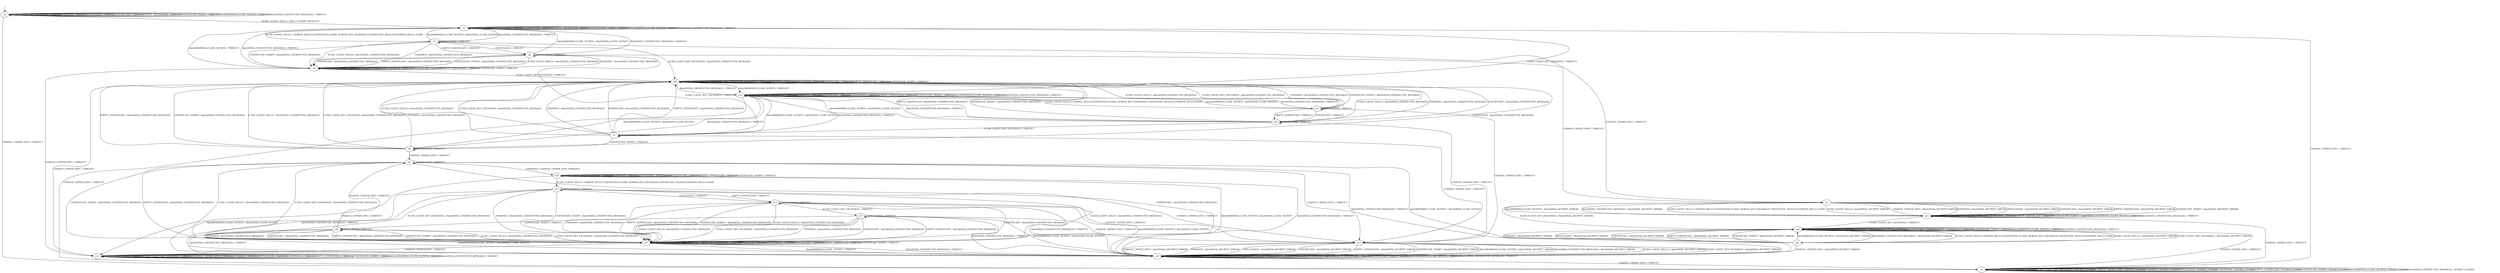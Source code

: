 digraph h4 {
s0 [label="s0"];
s1 [label="s1"];
s2 [label="s2"];
s3 [label="s3"];
s4 [label="s4"];
s5 [label="s5"];
s6 [label="s6"];
s7 [label="s7"];
s8 [label="s8"];
s9 [label="s9"];
s10 [label="s10"];
s11 [label="s11"];
s12 [label="s12"];
s13 [label="s13"];
s14 [label="s14"];
s15 [label="s15"];
s16 [label="s16"];
s17 [label="s17"];
s18 [label="s18"];
s19 [label="s19"];
s20 [label="s20"];
s21 [label="s21"];
s22 [label="s22"];
s23 [label="s23"];
s24 [label="s24"];
s25 [label="s25"];
s0 -> s1 [label="ECDH_CLIENT_HELLO / HELLO_VERIFY_REQUEST"];
s0 -> s0 [label="ECDH_CLIENT_KEY_EXCHANGE / TIMEOUT"];
s0 -> s2 [label="CHANGE_CIPHER_SPEC / TIMEOUT"];
s0 -> s0 [label="FINISHED / TIMEOUT"];
s0 -> s0 [label="APPLICATION / TIMEOUT"];
s0 -> s0 [label="CERTIFICATE / TIMEOUT"];
s0 -> s0 [label="EMPTY_CERTIFICATE / TIMEOUT"];
s0 -> s0 [label="CERTIFICATE_VERIFY / TIMEOUT"];
s0 -> s0 [label="Alert(WARNING,CLOSE_NOTIFY) / TIMEOUT"];
s0 -> s0 [label="Alert(FATAL,UNEXPECTED_MESSAGE) / TIMEOUT"];
s1 -> s3 [label="ECDH_CLIENT_HELLO / SERVER_HELLO,CERTIFICATE,ECDHE_SERVER_KEY_EXCHANGE,CERTIFICATE_REQUEST,SERVER_HELLO_DONE"];
s1 -> s19 [label="ECDH_CLIENT_KEY_EXCHANGE / TIMEOUT"];
s1 -> s2 [label="CHANGE_CIPHER_SPEC / TIMEOUT"];
s1 -> s1 [label="FINISHED / TIMEOUT"];
s1 -> s1 [label="APPLICATION / TIMEOUT"];
s1 -> s1 [label="CERTIFICATE / TIMEOUT"];
s1 -> s1 [label="EMPTY_CERTIFICATE / TIMEOUT"];
s1 -> s1 [label="CERTIFICATE_VERIFY / TIMEOUT"];
s1 -> s1 [label="Alert(WARNING,CLOSE_NOTIFY) / TIMEOUT"];
s1 -> s1 [label="Alert(FATAL,UNEXPECTED_MESSAGE) / TIMEOUT"];
s2 -> s2 [label="ECDH_CLIENT_HELLO / SOCKET_CLOSED"];
s2 -> s2 [label="ECDH_CLIENT_KEY_EXCHANGE / SOCKET_CLOSED"];
s2 -> s2 [label="CHANGE_CIPHER_SPEC / SOCKET_CLOSED"];
s2 -> s2 [label="FINISHED / SOCKET_CLOSED"];
s2 -> s2 [label="APPLICATION / SOCKET_CLOSED"];
s2 -> s2 [label="CERTIFICATE / SOCKET_CLOSED"];
s2 -> s2 [label="EMPTY_CERTIFICATE / SOCKET_CLOSED"];
s2 -> s2 [label="CERTIFICATE_VERIFY / SOCKET_CLOSED"];
s2 -> s2 [label="Alert(WARNING,CLOSE_NOTIFY) / SOCKET_CLOSED"];
s2 -> s2 [label="Alert(FATAL,UNEXPECTED_MESSAGE) / SOCKET_CLOSED"];
s3 -> s4 [label="ECDH_CLIENT_HELLO / Alert(FATAL,UNEXPECTED_MESSAGE)"];
s3 -> s20 [label="ECDH_CLIENT_KEY_EXCHANGE / Alert(FATAL,UNEXPECTED_MESSAGE)"];
s3 -> s5 [label="CHANGE_CIPHER_SPEC / TIMEOUT"];
s3 -> s4 [label="FINISHED / Alert(FATAL,UNEXPECTED_MESSAGE)"];
s3 -> s3 [label="APPLICATION / TIMEOUT"];
s3 -> s6 [label="CERTIFICATE / TIMEOUT"];
s3 -> s6 [label="EMPTY_CERTIFICATE / TIMEOUT"];
s3 -> s4 [label="CERTIFICATE_VERIFY / Alert(FATAL,UNEXPECTED_MESSAGE)"];
s3 -> s1 [label="Alert(WARNING,CLOSE_NOTIFY) / Alert(FATAL,CLOSE_NOTIFY)"];
s3 -> s1 [label="Alert(FATAL,UNEXPECTED_MESSAGE) / TIMEOUT"];
s4 -> s4 [label="ECDH_CLIENT_HELLO / TIMEOUT"];
s4 -> s20 [label="ECDH_CLIENT_KEY_EXCHANGE / TIMEOUT"];
s4 -> s11 [label="CHANGE_CIPHER_SPEC / TIMEOUT"];
s4 -> s4 [label="FINISHED / TIMEOUT"];
s4 -> s4 [label="APPLICATION / TIMEOUT"];
s4 -> s4 [label="CERTIFICATE / TIMEOUT"];
s4 -> s4 [label="EMPTY_CERTIFICATE / TIMEOUT"];
s4 -> s4 [label="CERTIFICATE_VERIFY / TIMEOUT"];
s4 -> s1 [label="Alert(WARNING,CLOSE_NOTIFY) / TIMEOUT"];
s4 -> s1 [label="Alert(FATAL,UNEXPECTED_MESSAGE) / TIMEOUT"];
s5 -> s21 [label="ECDH_CLIENT_HELLO / Alert(FATAL,DECRYPT_ERROR)"];
s5 -> s22 [label="ECDH_CLIENT_KEY_EXCHANGE / Alert(FATAL,DECRYPT_ERROR)"];
s5 -> s21 [label="CHANGE_CIPHER_SPEC / Alert(FATAL,DECRYPT_ERROR)"];
s5 -> s21 [label="FINISHED / Alert(FATAL,DECRYPT_ERROR)"];
s5 -> s21 [label="APPLICATION / Alert(FATAL,DECRYPT_ERROR)"];
s5 -> s21 [label="CERTIFICATE / Alert(FATAL,DECRYPT_ERROR)"];
s5 -> s21 [label="EMPTY_CERTIFICATE / Alert(FATAL,DECRYPT_ERROR)"];
s5 -> s21 [label="CERTIFICATE_VERIFY / Alert(FATAL,DECRYPT_ERROR)"];
s5 -> s21 [label="Alert(WARNING,CLOSE_NOTIFY) / Alert(FATAL,DECRYPT_ERROR)"];
s5 -> s21 [label="Alert(FATAL,UNEXPECTED_MESSAGE) / Alert(FATAL,DECRYPT_ERROR)"];
s6 -> s4 [label="ECDH_CLIENT_HELLO / Alert(FATAL,UNEXPECTED_MESSAGE)"];
s6 -> s7 [label="ECDH_CLIENT_KEY_EXCHANGE / TIMEOUT"];
s6 -> s5 [label="CHANGE_CIPHER_SPEC / TIMEOUT"];
s6 -> s4 [label="FINISHED / Alert(FATAL,UNEXPECTED_MESSAGE)"];
s6 -> s6 [label="APPLICATION / TIMEOUT"];
s6 -> s4 [label="CERTIFICATE / Alert(FATAL,UNEXPECTED_MESSAGE)"];
s6 -> s4 [label="EMPTY_CERTIFICATE / Alert(FATAL,UNEXPECTED_MESSAGE)"];
s6 -> s4 [label="CERTIFICATE_VERIFY / Alert(FATAL,UNEXPECTED_MESSAGE)"];
s6 -> s1 [label="Alert(WARNING,CLOSE_NOTIFY) / Alert(FATAL,CLOSE_NOTIFY)"];
s6 -> s1 [label="Alert(FATAL,UNEXPECTED_MESSAGE) / TIMEOUT"];
s7 -> s20 [label="ECDH_CLIENT_HELLO / Alert(FATAL,UNEXPECTED_MESSAGE)"];
s7 -> s20 [label="ECDH_CLIENT_KEY_EXCHANGE / Alert(FATAL,UNEXPECTED_MESSAGE)"];
s7 -> s12 [label="CHANGE_CIPHER_SPEC / TIMEOUT"];
s7 -> s20 [label="FINISHED / Alert(FATAL,UNEXPECTED_MESSAGE)"];
s7 -> s7 [label="APPLICATION / TIMEOUT"];
s7 -> s20 [label="CERTIFICATE / Alert(FATAL,UNEXPECTED_MESSAGE)"];
s7 -> s20 [label="EMPTY_CERTIFICATE / Alert(FATAL,UNEXPECTED_MESSAGE)"];
s7 -> s8 [label="CERTIFICATE_VERIFY / TIMEOUT"];
s7 -> s19 [label="Alert(WARNING,CLOSE_NOTIFY) / Alert(FATAL,CLOSE_NOTIFY)"];
s7 -> s19 [label="Alert(FATAL,UNEXPECTED_MESSAGE) / TIMEOUT"];
s8 -> s20 [label="ECDH_CLIENT_HELLO / Alert(FATAL,UNEXPECTED_MESSAGE)"];
s8 -> s20 [label="ECDH_CLIENT_KEY_EXCHANGE / Alert(FATAL,UNEXPECTED_MESSAGE)"];
s8 -> s9 [label="CHANGE_CIPHER_SPEC / TIMEOUT"];
s8 -> s20 [label="FINISHED / Alert(FATAL,UNEXPECTED_MESSAGE)"];
s8 -> s8 [label="APPLICATION / TIMEOUT"];
s8 -> s20 [label="CERTIFICATE / Alert(FATAL,UNEXPECTED_MESSAGE)"];
s8 -> s20 [label="EMPTY_CERTIFICATE / Alert(FATAL,UNEXPECTED_MESSAGE)"];
s8 -> s20 [label="CERTIFICATE_VERIFY / Alert(FATAL,UNEXPECTED_MESSAGE)"];
s8 -> s19 [label="Alert(WARNING,CLOSE_NOTIFY) / Alert(FATAL,CLOSE_NOTIFY)"];
s8 -> s19 [label="Alert(FATAL,UNEXPECTED_MESSAGE) / TIMEOUT"];
s9 -> s17 [label="ECDH_CLIENT_HELLO / Alert(FATAL,UNEXPECTED_MESSAGE)"];
s9 -> s17 [label="ECDH_CLIENT_KEY_EXCHANGE / Alert(FATAL,UNEXPECTED_MESSAGE)"];
s9 -> s12 [label="CHANGE_CIPHER_SPEC / TIMEOUT"];
s9 -> s10 [label="FINISHED / CHANGE_CIPHER_SPEC,FINISHED"];
s9 -> s9 [label="APPLICATION / TIMEOUT"];
s9 -> s17 [label="CERTIFICATE / Alert(FATAL,UNEXPECTED_MESSAGE)"];
s9 -> s17 [label="EMPTY_CERTIFICATE / Alert(FATAL,UNEXPECTED_MESSAGE)"];
s9 -> s17 [label="CERTIFICATE_VERIFY / Alert(FATAL,UNEXPECTED_MESSAGE)"];
s9 -> s18 [label="Alert(WARNING,CLOSE_NOTIFY) / Alert(FATAL,CLOSE_NOTIFY)"];
s9 -> s18 [label="Alert(FATAL,UNEXPECTED_MESSAGE) / TIMEOUT"];
s10 -> s13 [label="ECDH_CLIENT_HELLO / SERVER_HELLO,CERTIFICATE,ECDHE_SERVER_KEY_EXCHANGE,CERTIFICATE_REQUEST,SERVER_HELLO_DONE"];
s10 -> s10 [label="ECDH_CLIENT_KEY_EXCHANGE / TIMEOUT"];
s10 -> s11 [label="CHANGE_CIPHER_SPEC / TIMEOUT"];
s10 -> s10 [label="FINISHED / TIMEOUT"];
s10 -> s10 [label="APPLICATION / APPLICATION"];
s10 -> s10 [label="CERTIFICATE / TIMEOUT"];
s10 -> s10 [label="EMPTY_CERTIFICATE / TIMEOUT"];
s10 -> s10 [label="CERTIFICATE_VERIFY / TIMEOUT"];
s10 -> s18 [label="Alert(WARNING,CLOSE_NOTIFY) / Alert(FATAL,CLOSE_NOTIFY)"];
s10 -> s18 [label="Alert(FATAL,UNEXPECTED_MESSAGE) / TIMEOUT"];
s11 -> s11 [label="ECDH_CLIENT_HELLO / TIMEOUT"];
s11 -> s11 [label="ECDH_CLIENT_KEY_EXCHANGE / TIMEOUT"];
s11 -> s11 [label="CHANGE_CIPHER_SPEC / TIMEOUT"];
s11 -> s11 [label="FINISHED / TIMEOUT"];
s11 -> s11 [label="APPLICATION / TIMEOUT"];
s11 -> s11 [label="CERTIFICATE / TIMEOUT"];
s11 -> s11 [label="EMPTY_CERTIFICATE / TIMEOUT"];
s11 -> s11 [label="CERTIFICATE_VERIFY / TIMEOUT"];
s11 -> s11 [label="Alert(WARNING,CLOSE_NOTIFY) / TIMEOUT"];
s11 -> s11 [label="Alert(FATAL,UNEXPECTED_MESSAGE) / TIMEOUT"];
s12 -> s18 [label="ECDH_CLIENT_HELLO / Alert(FATAL,DECRYPT_ERROR)"];
s12 -> s18 [label="ECDH_CLIENT_KEY_EXCHANGE / Alert(FATAL,DECRYPT_ERROR)"];
s12 -> s18 [label="CHANGE_CIPHER_SPEC / Alert(FATAL,DECRYPT_ERROR)"];
s12 -> s18 [label="FINISHED / Alert(FATAL,DECRYPT_ERROR)"];
s12 -> s18 [label="APPLICATION / Alert(FATAL,DECRYPT_ERROR)"];
s12 -> s18 [label="CERTIFICATE / Alert(FATAL,DECRYPT_ERROR)"];
s12 -> s18 [label="EMPTY_CERTIFICATE / Alert(FATAL,DECRYPT_ERROR)"];
s12 -> s18 [label="CERTIFICATE_VERIFY / Alert(FATAL,DECRYPT_ERROR)"];
s12 -> s18 [label="Alert(WARNING,CLOSE_NOTIFY) / Alert(FATAL,DECRYPT_ERROR)"];
s12 -> s18 [label="Alert(FATAL,UNEXPECTED_MESSAGE) / Alert(FATAL,DECRYPT_ERROR)"];
s13 -> s17 [label="ECDH_CLIENT_HELLO / Alert(FATAL,UNEXPECTED_MESSAGE)"];
s13 -> s17 [label="ECDH_CLIENT_KEY_EXCHANGE / Alert(FATAL,UNEXPECTED_MESSAGE)"];
s13 -> s12 [label="CHANGE_CIPHER_SPEC / TIMEOUT"];
s13 -> s17 [label="FINISHED / Alert(FATAL,UNEXPECTED_MESSAGE)"];
s13 -> s13 [label="APPLICATION / TIMEOUT"];
s13 -> s14 [label="CERTIFICATE / TIMEOUT"];
s13 -> s14 [label="EMPTY_CERTIFICATE / TIMEOUT"];
s13 -> s17 [label="CERTIFICATE_VERIFY / Alert(FATAL,UNEXPECTED_MESSAGE)"];
s13 -> s18 [label="Alert(WARNING,CLOSE_NOTIFY) / Alert(FATAL,CLOSE_NOTIFY)"];
s13 -> s18 [label="Alert(FATAL,UNEXPECTED_MESSAGE) / TIMEOUT"];
s14 -> s17 [label="ECDH_CLIENT_HELLO / Alert(FATAL,UNEXPECTED_MESSAGE)"];
s14 -> s15 [label="ECDH_CLIENT_KEY_EXCHANGE / TIMEOUT"];
s14 -> s12 [label="CHANGE_CIPHER_SPEC / TIMEOUT"];
s14 -> s17 [label="FINISHED / Alert(FATAL,UNEXPECTED_MESSAGE)"];
s14 -> s14 [label="APPLICATION / TIMEOUT"];
s14 -> s17 [label="CERTIFICATE / Alert(FATAL,UNEXPECTED_MESSAGE)"];
s14 -> s17 [label="EMPTY_CERTIFICATE / Alert(FATAL,UNEXPECTED_MESSAGE)"];
s14 -> s17 [label="CERTIFICATE_VERIFY / Alert(FATAL,UNEXPECTED_MESSAGE)"];
s14 -> s18 [label="Alert(WARNING,CLOSE_NOTIFY) / Alert(FATAL,CLOSE_NOTIFY)"];
s14 -> s18 [label="Alert(FATAL,UNEXPECTED_MESSAGE) / TIMEOUT"];
s15 -> s17 [label="ECDH_CLIENT_HELLO / Alert(FATAL,UNEXPECTED_MESSAGE)"];
s15 -> s17 [label="ECDH_CLIENT_KEY_EXCHANGE / Alert(FATAL,UNEXPECTED_MESSAGE)"];
s15 -> s12 [label="CHANGE_CIPHER_SPEC / TIMEOUT"];
s15 -> s17 [label="FINISHED / Alert(FATAL,UNEXPECTED_MESSAGE)"];
s15 -> s15 [label="APPLICATION / TIMEOUT"];
s15 -> s17 [label="CERTIFICATE / Alert(FATAL,UNEXPECTED_MESSAGE)"];
s15 -> s17 [label="EMPTY_CERTIFICATE / Alert(FATAL,UNEXPECTED_MESSAGE)"];
s15 -> s16 [label="CERTIFICATE_VERIFY / TIMEOUT"];
s15 -> s18 [label="Alert(WARNING,CLOSE_NOTIFY) / Alert(FATAL,CLOSE_NOTIFY)"];
s15 -> s18 [label="Alert(FATAL,UNEXPECTED_MESSAGE) / TIMEOUT"];
s16 -> s17 [label="ECDH_CLIENT_HELLO / Alert(FATAL,UNEXPECTED_MESSAGE)"];
s16 -> s17 [label="ECDH_CLIENT_KEY_EXCHANGE / Alert(FATAL,UNEXPECTED_MESSAGE)"];
s16 -> s9 [label="CHANGE_CIPHER_SPEC / TIMEOUT"];
s16 -> s17 [label="FINISHED / Alert(FATAL,UNEXPECTED_MESSAGE)"];
s16 -> s16 [label="APPLICATION / TIMEOUT"];
s16 -> s17 [label="CERTIFICATE / Alert(FATAL,UNEXPECTED_MESSAGE)"];
s16 -> s17 [label="EMPTY_CERTIFICATE / Alert(FATAL,UNEXPECTED_MESSAGE)"];
s16 -> s17 [label="CERTIFICATE_VERIFY / Alert(FATAL,UNEXPECTED_MESSAGE)"];
s16 -> s18 [label="Alert(WARNING,CLOSE_NOTIFY) / Alert(FATAL,CLOSE_NOTIFY)"];
s16 -> s18 [label="Alert(FATAL,UNEXPECTED_MESSAGE) / TIMEOUT"];
s17 -> s17 [label="ECDH_CLIENT_HELLO / TIMEOUT"];
s17 -> s17 [label="ECDH_CLIENT_KEY_EXCHANGE / TIMEOUT"];
s17 -> s11 [label="CHANGE_CIPHER_SPEC / TIMEOUT"];
s17 -> s17 [label="FINISHED / TIMEOUT"];
s17 -> s17 [label="APPLICATION / TIMEOUT"];
s17 -> s17 [label="CERTIFICATE / TIMEOUT"];
s17 -> s17 [label="EMPTY_CERTIFICATE / TIMEOUT"];
s17 -> s17 [label="CERTIFICATE_VERIFY / TIMEOUT"];
s17 -> s18 [label="Alert(WARNING,CLOSE_NOTIFY) / TIMEOUT"];
s17 -> s18 [label="Alert(FATAL,UNEXPECTED_MESSAGE) / TIMEOUT"];
s18 -> s18 [label="ECDH_CLIENT_HELLO / TIMEOUT"];
s18 -> s18 [label="ECDH_CLIENT_KEY_EXCHANGE / TIMEOUT"];
s18 -> s2 [label="CHANGE_CIPHER_SPEC / TIMEOUT"];
s18 -> s18 [label="FINISHED / TIMEOUT"];
s18 -> s18 [label="APPLICATION / TIMEOUT"];
s18 -> s18 [label="CERTIFICATE / TIMEOUT"];
s18 -> s18 [label="EMPTY_CERTIFICATE / TIMEOUT"];
s18 -> s18 [label="CERTIFICATE_VERIFY / TIMEOUT"];
s18 -> s18 [label="Alert(WARNING,CLOSE_NOTIFY) / TIMEOUT"];
s18 -> s18 [label="Alert(FATAL,UNEXPECTED_MESSAGE) / TIMEOUT"];
s19 -> s23 [label="ECDH_CLIENT_HELLO / SERVER_HELLO,CERTIFICATE,ECDHE_SERVER_KEY_EXCHANGE,CERTIFICATE_REQUEST,SERVER_HELLO_DONE"];
s19 -> s19 [label="ECDH_CLIENT_KEY_EXCHANGE / TIMEOUT"];
s19 -> s2 [label="CHANGE_CIPHER_SPEC / TIMEOUT"];
s19 -> s19 [label="FINISHED / TIMEOUT"];
s19 -> s19 [label="APPLICATION / TIMEOUT"];
s19 -> s19 [label="CERTIFICATE / TIMEOUT"];
s19 -> s19 [label="EMPTY_CERTIFICATE / TIMEOUT"];
s19 -> s19 [label="CERTIFICATE_VERIFY / TIMEOUT"];
s19 -> s19 [label="Alert(WARNING,CLOSE_NOTIFY) / TIMEOUT"];
s19 -> s19 [label="Alert(FATAL,UNEXPECTED_MESSAGE) / TIMEOUT"];
s20 -> s20 [label="ECDH_CLIENT_HELLO / TIMEOUT"];
s20 -> s20 [label="ECDH_CLIENT_KEY_EXCHANGE / TIMEOUT"];
s20 -> s11 [label="CHANGE_CIPHER_SPEC / TIMEOUT"];
s20 -> s20 [label="FINISHED / TIMEOUT"];
s20 -> s20 [label="APPLICATION / TIMEOUT"];
s20 -> s20 [label="CERTIFICATE / TIMEOUT"];
s20 -> s20 [label="EMPTY_CERTIFICATE / TIMEOUT"];
s20 -> s20 [label="CERTIFICATE_VERIFY / TIMEOUT"];
s20 -> s19 [label="Alert(WARNING,CLOSE_NOTIFY) / TIMEOUT"];
s20 -> s19 [label="Alert(FATAL,UNEXPECTED_MESSAGE) / TIMEOUT"];
s21 -> s5 [label="ECDH_CLIENT_HELLO / SERVER_HELLO,CERTIFICATE,ECDHE_SERVER_KEY_EXCHANGE,CERTIFICATE_REQUEST,SERVER_HELLO_DONE"];
s21 -> s22 [label="ECDH_CLIENT_KEY_EXCHANGE / TIMEOUT"];
s21 -> s2 [label="CHANGE_CIPHER_SPEC / TIMEOUT"];
s21 -> s21 [label="FINISHED / TIMEOUT"];
s21 -> s21 [label="APPLICATION / TIMEOUT"];
s21 -> s21 [label="CERTIFICATE / TIMEOUT"];
s21 -> s21 [label="EMPTY_CERTIFICATE / TIMEOUT"];
s21 -> s21 [label="CERTIFICATE_VERIFY / TIMEOUT"];
s21 -> s21 [label="Alert(WARNING,CLOSE_NOTIFY) / TIMEOUT"];
s21 -> s21 [label="Alert(FATAL,UNEXPECTED_MESSAGE) / TIMEOUT"];
s22 -> s24 [label="ECDH_CLIENT_HELLO / SERVER_HELLO,CERTIFICATE,ECDHE_SERVER_KEY_EXCHANGE,CERTIFICATE_REQUEST,SERVER_HELLO_DONE"];
s22 -> s22 [label="ECDH_CLIENT_KEY_EXCHANGE / TIMEOUT"];
s22 -> s2 [label="CHANGE_CIPHER_SPEC / TIMEOUT"];
s22 -> s22 [label="FINISHED / TIMEOUT"];
s22 -> s22 [label="APPLICATION / TIMEOUT"];
s22 -> s22 [label="CERTIFICATE / TIMEOUT"];
s22 -> s22 [label="EMPTY_CERTIFICATE / TIMEOUT"];
s22 -> s22 [label="CERTIFICATE_VERIFY / TIMEOUT"];
s22 -> s22 [label="Alert(WARNING,CLOSE_NOTIFY) / TIMEOUT"];
s22 -> s22 [label="Alert(FATAL,UNEXPECTED_MESSAGE) / TIMEOUT"];
s23 -> s20 [label="ECDH_CLIENT_HELLO / Alert(FATAL,UNEXPECTED_MESSAGE)"];
s23 -> s20 [label="ECDH_CLIENT_KEY_EXCHANGE / Alert(FATAL,UNEXPECTED_MESSAGE)"];
s23 -> s12 [label="CHANGE_CIPHER_SPEC / TIMEOUT"];
s23 -> s20 [label="FINISHED / Alert(FATAL,UNEXPECTED_MESSAGE)"];
s23 -> s23 [label="APPLICATION / TIMEOUT"];
s23 -> s25 [label="CERTIFICATE / TIMEOUT"];
s23 -> s25 [label="EMPTY_CERTIFICATE / TIMEOUT"];
s23 -> s20 [label="CERTIFICATE_VERIFY / Alert(FATAL,UNEXPECTED_MESSAGE)"];
s23 -> s19 [label="Alert(WARNING,CLOSE_NOTIFY) / Alert(FATAL,CLOSE_NOTIFY)"];
s23 -> s19 [label="Alert(FATAL,UNEXPECTED_MESSAGE) / TIMEOUT"];
s24 -> s22 [label="ECDH_CLIENT_HELLO / Alert(FATAL,DECRYPT_ERROR)"];
s24 -> s22 [label="ECDH_CLIENT_KEY_EXCHANGE / Alert(FATAL,DECRYPT_ERROR)"];
s24 -> s18 [label="CHANGE_CIPHER_SPEC / Alert(FATAL,DECRYPT_ERROR)"];
s24 -> s22 [label="FINISHED / Alert(FATAL,DECRYPT_ERROR)"];
s24 -> s22 [label="APPLICATION / Alert(FATAL,DECRYPT_ERROR)"];
s24 -> s22 [label="CERTIFICATE / Alert(FATAL,DECRYPT_ERROR)"];
s24 -> s22 [label="EMPTY_CERTIFICATE / Alert(FATAL,DECRYPT_ERROR)"];
s24 -> s22 [label="CERTIFICATE_VERIFY / Alert(FATAL,DECRYPT_ERROR)"];
s24 -> s22 [label="Alert(WARNING,CLOSE_NOTIFY) / Alert(FATAL,DECRYPT_ERROR)"];
s24 -> s22 [label="Alert(FATAL,UNEXPECTED_MESSAGE) / Alert(FATAL,DECRYPT_ERROR)"];
s25 -> s20 [label="ECDH_CLIENT_HELLO / Alert(FATAL,UNEXPECTED_MESSAGE)"];
s25 -> s7 [label="ECDH_CLIENT_KEY_EXCHANGE / TIMEOUT"];
s25 -> s12 [label="CHANGE_CIPHER_SPEC / TIMEOUT"];
s25 -> s20 [label="FINISHED / Alert(FATAL,UNEXPECTED_MESSAGE)"];
s25 -> s25 [label="APPLICATION / TIMEOUT"];
s25 -> s20 [label="CERTIFICATE / Alert(FATAL,UNEXPECTED_MESSAGE)"];
s25 -> s20 [label="EMPTY_CERTIFICATE / Alert(FATAL,UNEXPECTED_MESSAGE)"];
s25 -> s20 [label="CERTIFICATE_VERIFY / Alert(FATAL,UNEXPECTED_MESSAGE)"];
s25 -> s19 [label="Alert(WARNING,CLOSE_NOTIFY) / Alert(FATAL,CLOSE_NOTIFY)"];
s25 -> s19 [label="Alert(FATAL,UNEXPECTED_MESSAGE) / TIMEOUT"];
__start0 [shape=none, label=""];
__start0 -> s0 [label=""];
}
